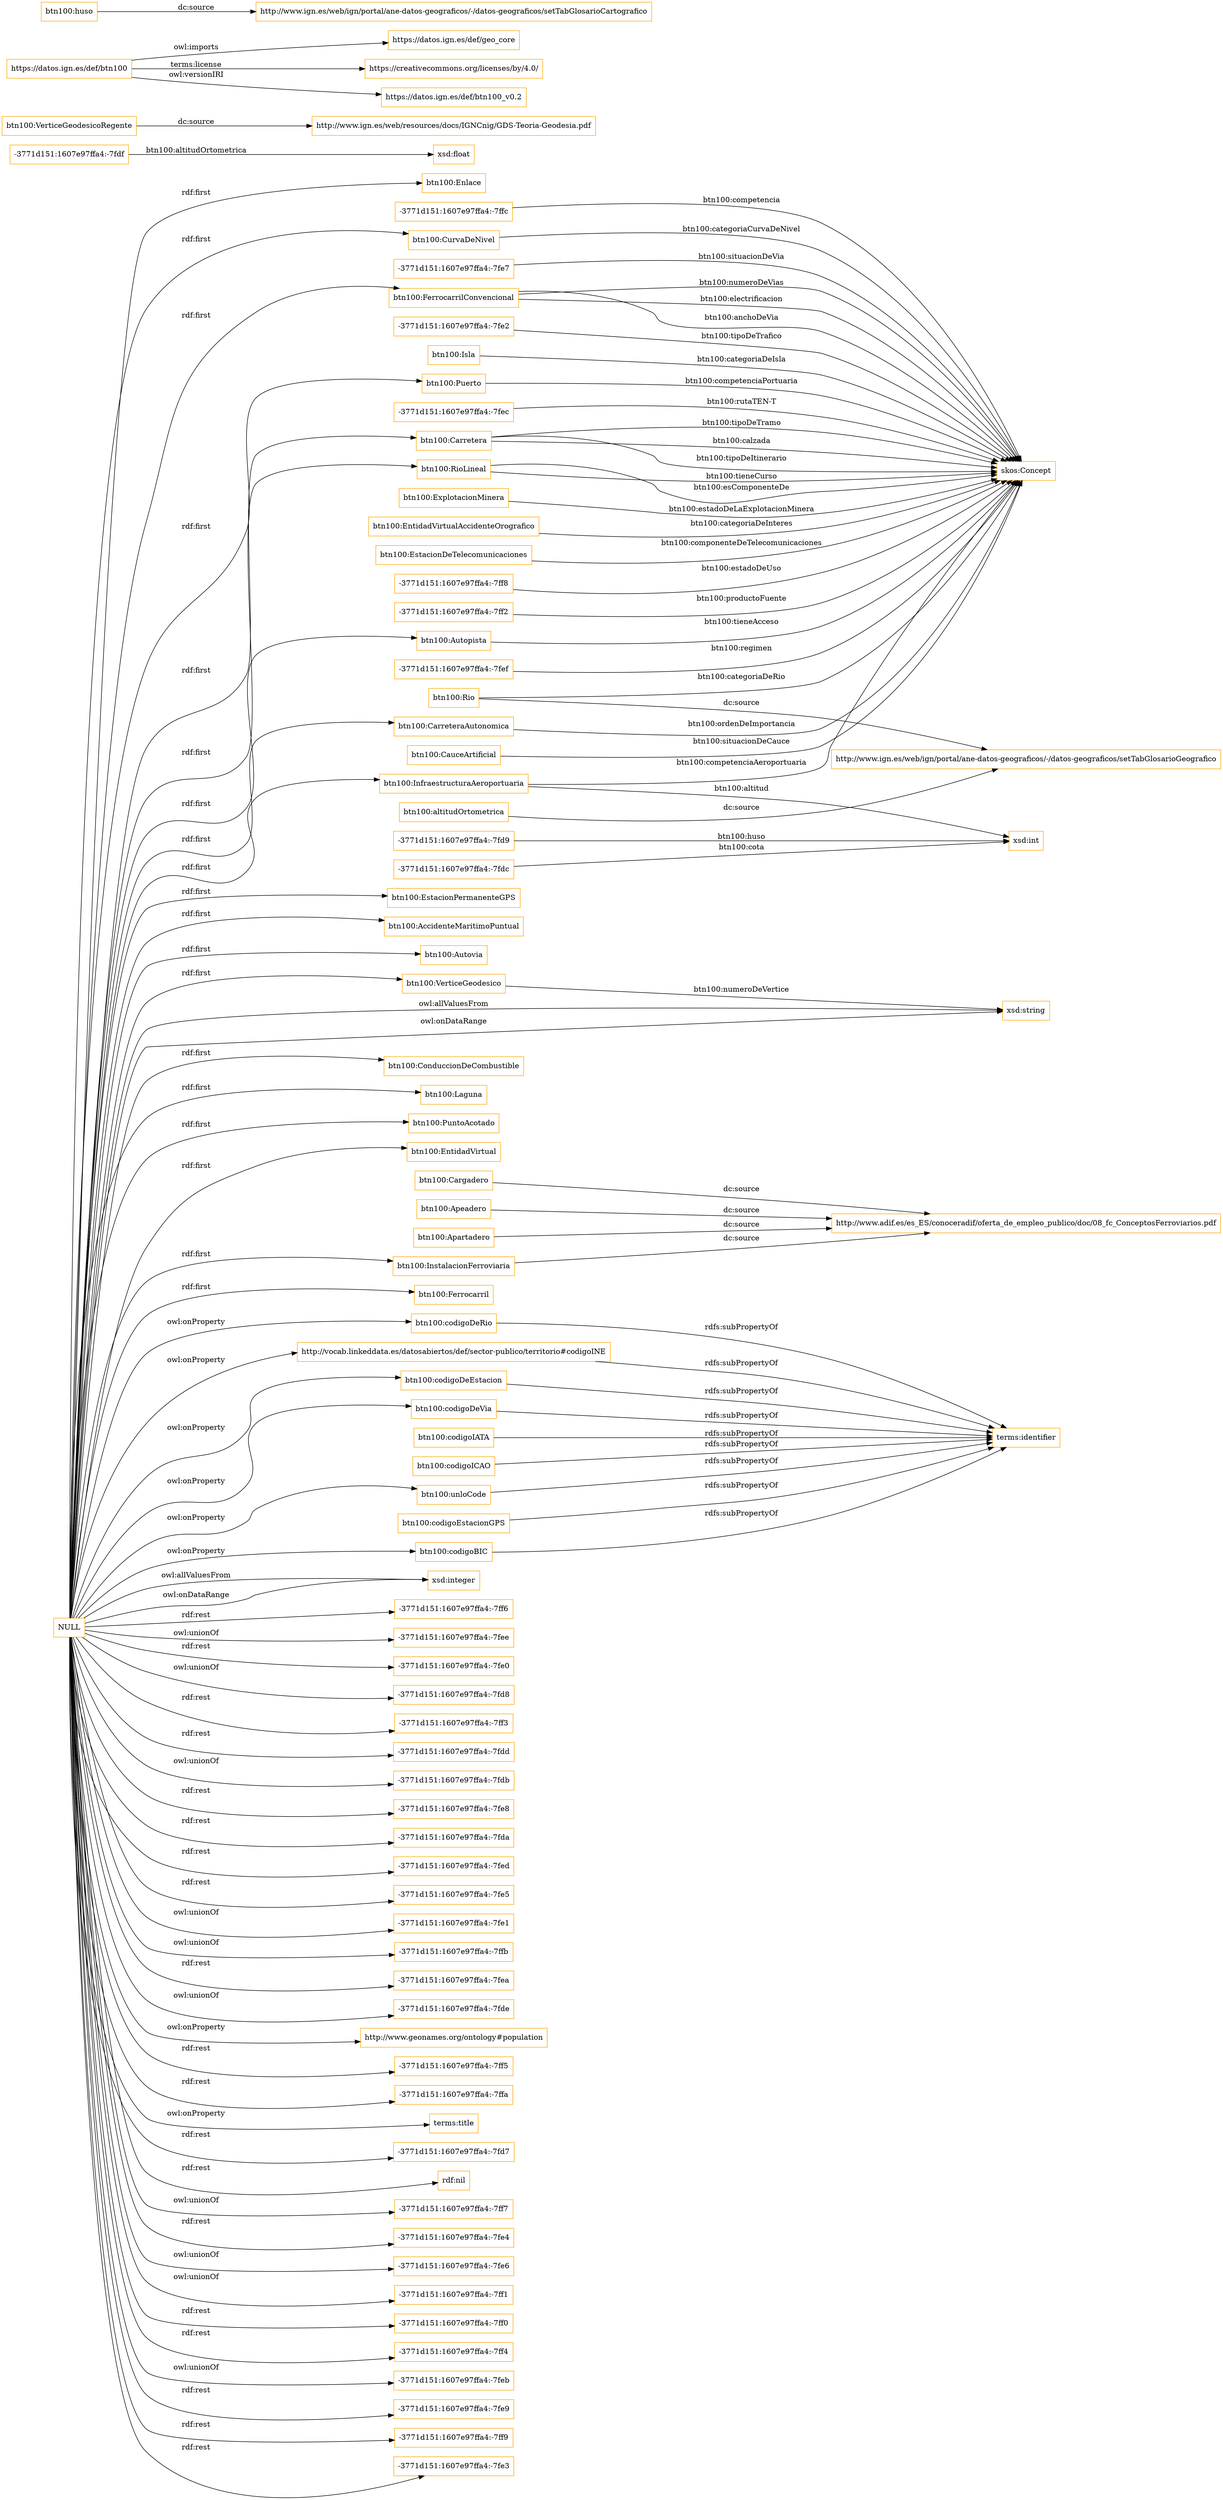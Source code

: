 digraph ar2dtool_diagram { 
rankdir=LR;
size="1501"
node [shape = rectangle, color="orange"]; "btn100:Enlace" "-3771d151:1607e97ffa4:-7fdf" "-3771d151:1607e97ffa4:-7fec" "btn100:InfraestructuraAeroportuaria" "btn100:EstacionPermanenteGPS" "btn100:AccidenteMaritimoPuntual" "-3771d151:1607e97ffa4:-7fd9" "btn100:Autovia" "btn100:VerticeGeodesico" "btn100:Carretera" "btn100:ExplotacionMinera" "btn100:EntidadVirtualAccidenteOrografico" "btn100:EstacionDeTelecomunicaciones" "-3771d151:1607e97ffa4:-7ff8" "btn100:ConduccionDeCombustible" "btn100:VerticeGeodesicoRegente" "-3771d151:1607e97ffa4:-7ff2" "-3771d151:1607e97ffa4:-7fdc" "btn100:Autopista" "-3771d151:1607e97ffa4:-7fef" "btn100:Laguna" "btn100:CarreteraAutonomica" "btn100:CauceArtificial" "btn100:RioLineal" "btn100:PuntoAcotado" "btn100:Apeadero" "btn100:Apartadero" "btn100:EntidadVirtual" "-3771d151:1607e97ffa4:-7ffc" "btn100:CurvaDeNivel" "-3771d151:1607e97ffa4:-7fe7" "btn100:InstalacionFerroviaria" "btn100:Rio" "btn100:FerrocarrilConvencional" "-3771d151:1607e97ffa4:-7fe2" "btn100:Ferrocarril" "btn100:Isla" "btn100:Cargadero" "btn100:Puerto" ; /*classes style*/
	"btn100:unloCode" -> "terms:identifier" [ label = "rdfs:subPropertyOf" ];
	"btn100:codigoEstacionGPS" -> "terms:identifier" [ label = "rdfs:subPropertyOf" ];
	"btn100:codigoBIC" -> "terms:identifier" [ label = "rdfs:subPropertyOf" ];
	"btn100:codigoDeRio" -> "terms:identifier" [ label = "rdfs:subPropertyOf" ];
	"btn100:Apartadero" -> "http://www.adif.es/es_ES/conoceradif/oferta_de_empleo_publico/doc/08_fc_ConceptosFerroviarios.pdf" [ label = "dc:source" ];
	"btn100:Apeadero" -> "http://www.adif.es/es_ES/conoceradif/oferta_de_empleo_publico/doc/08_fc_ConceptosFerroviarios.pdf" [ label = "dc:source" ];
	"btn100:altitudOrtometrica" -> "http://www.ign.es/web/ign/portal/ane-datos-geograficos/-/datos-geograficos/setTabGlosarioGeografico" [ label = "dc:source" ];
	"NULL" -> "xsd:integer" [ label = "owl:allValuesFrom" ];
	"NULL" -> "btn100:Enlace" [ label = "rdf:first" ];
	"NULL" -> "btn100:FerrocarrilConvencional" [ label = "rdf:first" ];
	"NULL" -> "-3771d151:1607e97ffa4:-7ff6" [ label = "rdf:rest" ];
	"NULL" -> "-3771d151:1607e97ffa4:-7fee" [ label = "owl:unionOf" ];
	"NULL" -> "-3771d151:1607e97ffa4:-7fe0" [ label = "rdf:rest" ];
	"NULL" -> "-3771d151:1607e97ffa4:-7fd8" [ label = "owl:unionOf" ];
	"NULL" -> "btn100:EntidadVirtual" [ label = "rdf:first" ];
	"NULL" -> "-3771d151:1607e97ffa4:-7ff3" [ label = "rdf:rest" ];
	"NULL" -> "btn100:CurvaDeNivel" [ label = "rdf:first" ];
	"NULL" -> "btn100:CarreteraAutonomica" [ label = "rdf:first" ];
	"NULL" -> "btn100:VerticeGeodesico" [ label = "rdf:first" ];
	"NULL" -> "btn100:InstalacionFerroviaria" [ label = "rdf:first" ];
	"NULL" -> "http://vocab.linkeddata.es/datosabiertos/def/sector-publico/territorio#codigoINE" [ label = "owl:onProperty" ];
	"NULL" -> "-3771d151:1607e97ffa4:-7fdd" [ label = "rdf:rest" ];
	"NULL" -> "btn100:Puerto" [ label = "rdf:first" ];
	"NULL" -> "-3771d151:1607e97ffa4:-7fdb" [ label = "owl:unionOf" ];
	"NULL" -> "xsd:string" [ label = "owl:allValuesFrom" ];
	"NULL" -> "-3771d151:1607e97ffa4:-7fe8" [ label = "rdf:rest" ];
	"NULL" -> "btn100:codigoDeEstacion" [ label = "owl:onProperty" ];
	"NULL" -> "-3771d151:1607e97ffa4:-7fda" [ label = "rdf:rest" ];
	"NULL" -> "btn100:unloCode" [ label = "owl:onProperty" ];
	"NULL" -> "-3771d151:1607e97ffa4:-7fed" [ label = "rdf:rest" ];
	"NULL" -> "-3771d151:1607e97ffa4:-7fe5" [ label = "rdf:rest" ];
	"NULL" -> "btn100:codigoDeRio" [ label = "owl:onProperty" ];
	"NULL" -> "-3771d151:1607e97ffa4:-7fe1" [ label = "owl:unionOf" ];
	"NULL" -> "xsd:integer" [ label = "owl:onDataRange" ];
	"NULL" -> "btn100:Carretera" [ label = "rdf:first" ];
	"NULL" -> "-3771d151:1607e97ffa4:-7ffb" [ label = "owl:unionOf" ];
	"NULL" -> "-3771d151:1607e97ffa4:-7fea" [ label = "rdf:rest" ];
	"NULL" -> "-3771d151:1607e97ffa4:-7fde" [ label = "owl:unionOf" ];
	"NULL" -> "http://www.geonames.org/ontology#population" [ label = "owl:onProperty" ];
	"NULL" -> "-3771d151:1607e97ffa4:-7ff5" [ label = "rdf:rest" ];
	"NULL" -> "-3771d151:1607e97ffa4:-7ffa" [ label = "rdf:rest" ];
	"NULL" -> "terms:title" [ label = "owl:onProperty" ];
	"NULL" -> "btn100:Autopista" [ label = "rdf:first" ];
	"NULL" -> "-3771d151:1607e97ffa4:-7fd7" [ label = "rdf:rest" ];
	"NULL" -> "btn100:RioLineal" [ label = "rdf:first" ];
	"NULL" -> "rdf:nil" [ label = "rdf:rest" ];
	"NULL" -> "-3771d151:1607e97ffa4:-7ff7" [ label = "owl:unionOf" ];
	"NULL" -> "-3771d151:1607e97ffa4:-7fe4" [ label = "rdf:rest" ];
	"NULL" -> "-3771d151:1607e97ffa4:-7fe6" [ label = "owl:unionOf" ];
	"NULL" -> "-3771d151:1607e97ffa4:-7ff1" [ label = "owl:unionOf" ];
	"NULL" -> "-3771d151:1607e97ffa4:-7ff0" [ label = "rdf:rest" ];
	"NULL" -> "btn100:AccidenteMaritimoPuntual" [ label = "rdf:first" ];
	"NULL" -> "btn100:codigoBIC" [ label = "owl:onProperty" ];
	"NULL" -> "-3771d151:1607e97ffa4:-7ff4" [ label = "rdf:rest" ];
	"NULL" -> "btn100:Ferrocarril" [ label = "rdf:first" ];
	"NULL" -> "xsd:string" [ label = "owl:onDataRange" ];
	"NULL" -> "-3771d151:1607e97ffa4:-7feb" [ label = "owl:unionOf" ];
	"NULL" -> "btn100:PuntoAcotado" [ label = "rdf:first" ];
	"NULL" -> "btn100:Laguna" [ label = "rdf:first" ];
	"NULL" -> "btn100:ConduccionDeCombustible" [ label = "rdf:first" ];
	"NULL" -> "btn100:EstacionPermanenteGPS" [ label = "rdf:first" ];
	"NULL" -> "btn100:InfraestructuraAeroportuaria" [ label = "rdf:first" ];
	"NULL" -> "-3771d151:1607e97ffa4:-7fe9" [ label = "rdf:rest" ];
	"NULL" -> "btn100:codigoDeVia" [ label = "owl:onProperty" ];
	"NULL" -> "btn100:Autovia" [ label = "rdf:first" ];
	"NULL" -> "-3771d151:1607e97ffa4:-7ff9" [ label = "rdf:rest" ];
	"NULL" -> "-3771d151:1607e97ffa4:-7fe3" [ label = "rdf:rest" ];
	"btn100:codigoDeVia" -> "terms:identifier" [ label = "rdfs:subPropertyOf" ];
	"http://vocab.linkeddata.es/datosabiertos/def/sector-publico/territorio#codigoINE" -> "terms:identifier" [ label = "rdfs:subPropertyOf" ];
	"btn100:codigoDeEstacion" -> "terms:identifier" [ label = "rdfs:subPropertyOf" ];
	"btn100:InstalacionFerroviaria" -> "http://www.adif.es/es_ES/conoceradif/oferta_de_empleo_publico/doc/08_fc_ConceptosFerroviarios.pdf" [ label = "dc:source" ];
	"https://datos.ign.es/def/btn100" -> "https://datos.ign.es/def/geo_core" [ label = "owl:imports" ];
	"https://datos.ign.es/def/btn100" -> "https://creativecommons.org/licenses/by/4.0/" [ label = "terms:license" ];
	"https://datos.ign.es/def/btn100" -> "https://datos.ign.es/def/btn100_v0.2" [ label = "owl:versionIRI" ];
	"btn100:VerticeGeodesicoRegente" -> "http://www.ign.es/web/resources/docs/IGNCnig/GDS-Teoria-Geodesia.pdf" [ label = "dc:source" ];
	"btn100:codigoIATA" -> "terms:identifier" [ label = "rdfs:subPropertyOf" ];
	"btn100:codigoICAO" -> "terms:identifier" [ label = "rdfs:subPropertyOf" ];
	"btn100:Cargadero" -> "http://www.adif.es/es_ES/conoceradif/oferta_de_empleo_publico/doc/08_fc_ConceptosFerroviarios.pdf" [ label = "dc:source" ];
	"btn100:huso" -> "http://www.ign.es/web/ign/portal/ane-datos-geograficos/-/datos-geograficos/setTabGlosarioCartografico" [ label = "dc:source" ];
	"btn100:Rio" -> "http://www.ign.es/web/ign/portal/ane-datos-geograficos/-/datos-geograficos/setTabGlosarioGeografico" [ label = "dc:source" ];
	"-3771d151:1607e97ffa4:-7fef" -> "skos:Concept" [ label = "btn100:regimen" ];
	"-3771d151:1607e97ffa4:-7fdc" -> "xsd:int" [ label = "btn100:cota" ];
	"-3771d151:1607e97ffa4:-7fec" -> "skos:Concept" [ label = "btn100:rutaTEN-T" ];
	"btn100:FerrocarrilConvencional" -> "skos:Concept" [ label = "btn100:numeroDeVias" ];
	"-3771d151:1607e97ffa4:-7ff8" -> "skos:Concept" [ label = "btn100:estadoDeUso" ];
	"-3771d151:1607e97ffa4:-7fe7" -> "skos:Concept" [ label = "btn100:situacionDeVia" ];
	"btn100:Rio" -> "skos:Concept" [ label = "btn100:categoriaDeRio" ];
	"btn100:RioLineal" -> "skos:Concept" [ label = "btn100:tieneCurso" ];
	"btn100:FerrocarrilConvencional" -> "skos:Concept" [ label = "btn100:electrificacion" ];
	"btn100:Isla" -> "skos:Concept" [ label = "btn100:categoriaDeIsla" ];
	"-3771d151:1607e97ffa4:-7fdf" -> "xsd:float" [ label = "btn100:altitudOrtometrica" ];
	"btn100:FerrocarrilConvencional" -> "skos:Concept" [ label = "btn100:anchoDeVia" ];
	"btn100:Autopista" -> "skos:Concept" [ label = "btn100:tieneAcceso" ];
	"-3771d151:1607e97ffa4:-7fe2" -> "skos:Concept" [ label = "btn100:tipoDeTrafico" ];
	"-3771d151:1607e97ffa4:-7ffc" -> "skos:Concept" [ label = "btn100:competencia" ];
	"btn100:InfraestructuraAeroportuaria" -> "xsd:int" [ label = "btn100:altitud" ];
	"btn100:EstacionDeTelecomunicaciones" -> "skos:Concept" [ label = "btn100:componenteDeTelecomunicaciones" ];
	"btn100:CarreteraAutonomica" -> "skos:Concept" [ label = "btn100:ordenDeImportancia" ];
	"btn100:CauceArtificial" -> "skos:Concept" [ label = "btn100:situacionDeCauce" ];
	"btn100:RioLineal" -> "skos:Concept" [ label = "btn100:esComponenteDe" ];
	"btn100:Puerto" -> "skos:Concept" [ label = "btn100:competenciaPortuaria" ];
	"btn100:CurvaDeNivel" -> "skos:Concept" [ label = "btn100:categoriaCurvaDeNivel" ];
	"btn100:InfraestructuraAeroportuaria" -> "skos:Concept" [ label = "btn100:competenciaAeroportuaria" ];
	"-3771d151:1607e97ffa4:-7ff2" -> "skos:Concept" [ label = "btn100:productoFuente" ];
	"btn100:ExplotacionMinera" -> "skos:Concept" [ label = "btn100:estadoDeLaExplotacionMinera" ];
	"btn100:Carretera" -> "skos:Concept" [ label = "btn100:tipoDeTramo" ];
	"btn100:Carretera" -> "skos:Concept" [ label = "btn100:calzada" ];
	"-3771d151:1607e97ffa4:-7fd9" -> "xsd:int" [ label = "btn100:huso" ];
	"btn100:EntidadVirtualAccidenteOrografico" -> "skos:Concept" [ label = "btn100:categoriaDeInteres" ];
	"btn100:Carretera" -> "skos:Concept" [ label = "btn100:tipoDeItinerario" ];
	"btn100:VerticeGeodesico" -> "xsd:string" [ label = "btn100:numeroDeVertice" ];

}
